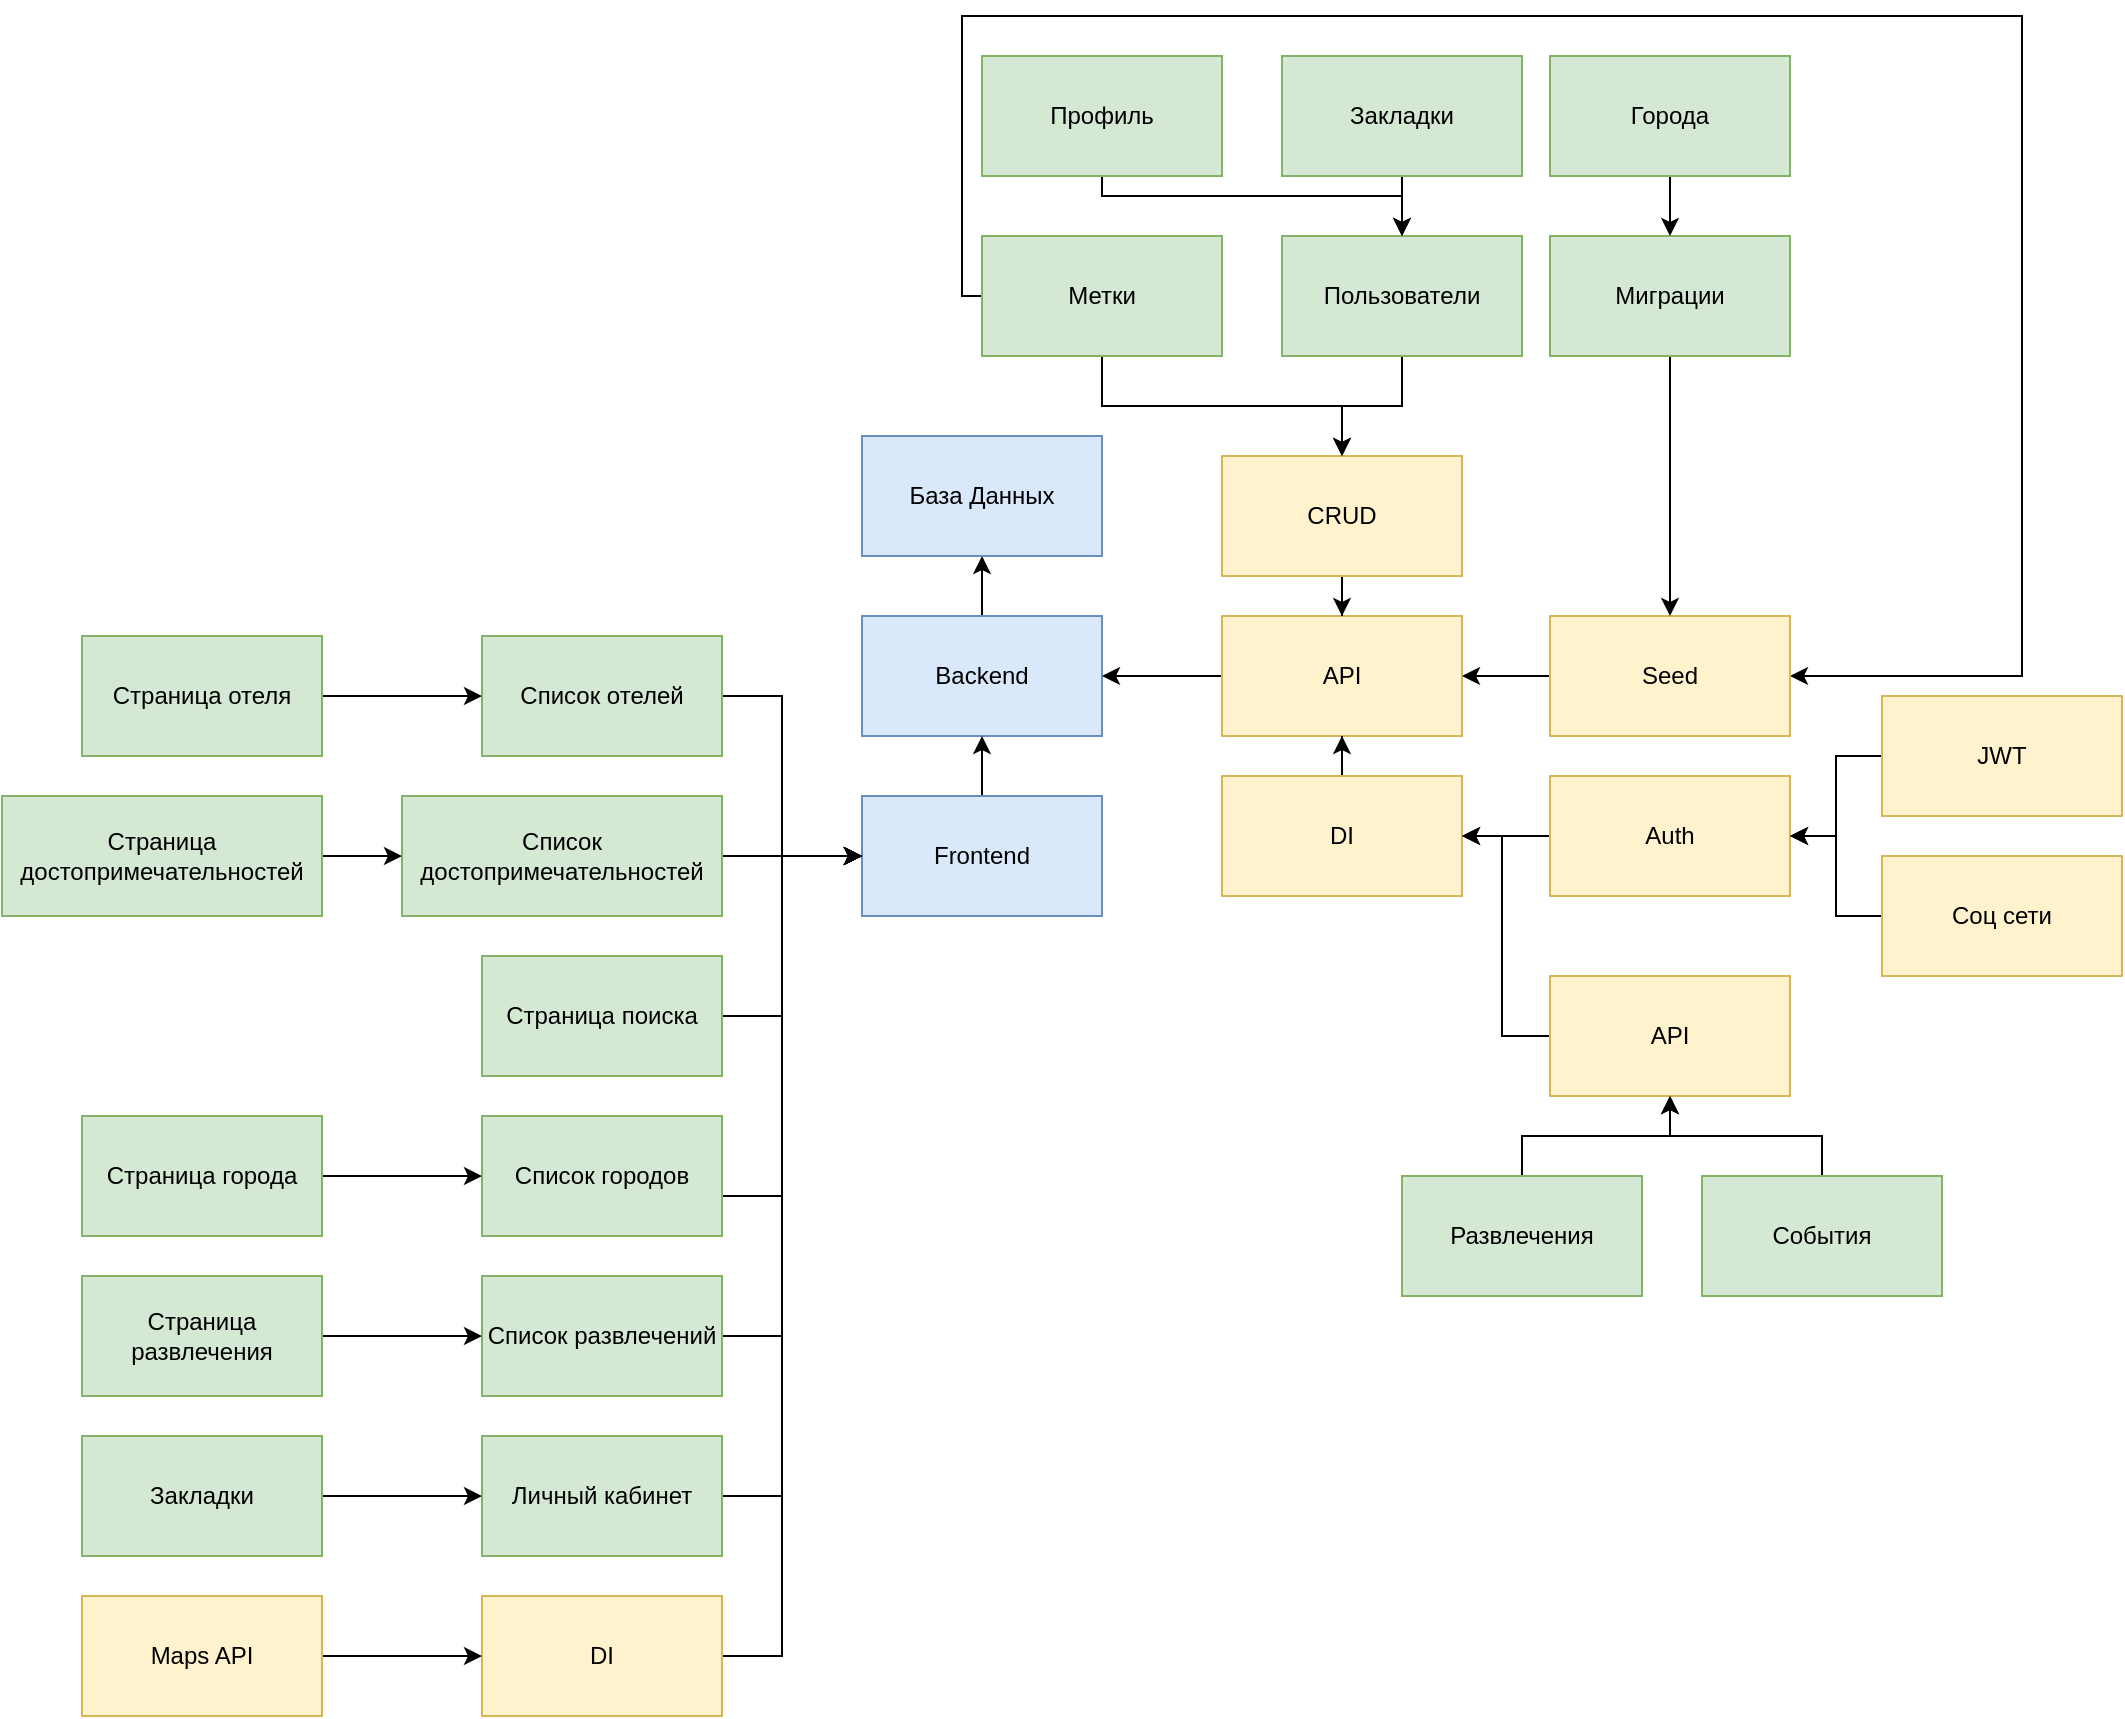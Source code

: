 <mxfile version="22.1.15" type="google">
  <diagram name="Страница — 1" id="rSU07ZfHDkdgs5YKoL3I">
    <mxGraphModel grid="1" page="1" gridSize="10" guides="1" tooltips="1" connect="1" arrows="1" fold="1" pageScale="1" pageWidth="827" pageHeight="1169" math="0" shadow="0">
      <root>
        <mxCell id="0" />
        <mxCell id="1" parent="0" />
        <mxCell id="i9-2Ix0mpOBXuGdOMsP1-31" style="edgeStyle=orthogonalEdgeStyle;rounded=0;orthogonalLoop=1;jettySize=auto;html=1;" edge="1" parent="1" source="i9-2Ix0mpOBXuGdOMsP1-1" target="i9-2Ix0mpOBXuGdOMsP1-30">
          <mxGeometry relative="1" as="geometry" />
        </mxCell>
        <mxCell id="i9-2Ix0mpOBXuGdOMsP1-1" value="Backend" style="rounded=0;whiteSpace=wrap;html=1;fillColor=#dae8fc;strokeColor=#6c8ebf;" vertex="1" parent="1">
          <mxGeometry x="10" y="360" width="120" height="60" as="geometry" />
        </mxCell>
        <mxCell id="i9-2Ix0mpOBXuGdOMsP1-3" style="edgeStyle=orthogonalEdgeStyle;rounded=0;orthogonalLoop=1;jettySize=auto;html=1;" edge="1" parent="1" source="i9-2Ix0mpOBXuGdOMsP1-2" target="i9-2Ix0mpOBXuGdOMsP1-1">
          <mxGeometry relative="1" as="geometry" />
        </mxCell>
        <mxCell id="i9-2Ix0mpOBXuGdOMsP1-2" value="API" style="rounded=0;whiteSpace=wrap;html=1;fillColor=#fff2cc;strokeColor=#d6b656;" vertex="1" parent="1">
          <mxGeometry x="190" y="360" width="120" height="60" as="geometry" />
        </mxCell>
        <mxCell id="i9-2Ix0mpOBXuGdOMsP1-5" style="edgeStyle=orthogonalEdgeStyle;rounded=0;orthogonalLoop=1;jettySize=auto;html=1;" edge="1" parent="1" source="i9-2Ix0mpOBXuGdOMsP1-4" target="i9-2Ix0mpOBXuGdOMsP1-2">
          <mxGeometry relative="1" as="geometry" />
        </mxCell>
        <mxCell id="i9-2Ix0mpOBXuGdOMsP1-4" value="CRUD" style="rounded=0;whiteSpace=wrap;html=1;fillColor=#fff2cc;strokeColor=#d6b656;" vertex="1" parent="1">
          <mxGeometry x="190" y="280" width="120" height="60" as="geometry" />
        </mxCell>
        <mxCell id="i9-2Ix0mpOBXuGdOMsP1-7" style="edgeStyle=orthogonalEdgeStyle;rounded=0;orthogonalLoop=1;jettySize=auto;html=1;" edge="1" parent="1" source="i9-2Ix0mpOBXuGdOMsP1-6" target="i9-2Ix0mpOBXuGdOMsP1-4">
          <mxGeometry relative="1" as="geometry" />
        </mxCell>
        <mxCell id="i9-2Ix0mpOBXuGdOMsP1-76" style="edgeStyle=orthogonalEdgeStyle;rounded=0;orthogonalLoop=1;jettySize=auto;html=1;entryX=1;entryY=0.5;entryDx=0;entryDy=0;" edge="1" parent="1" source="i9-2Ix0mpOBXuGdOMsP1-6" target="i9-2Ix0mpOBXuGdOMsP1-12">
          <mxGeometry relative="1" as="geometry">
            <Array as="points">
              <mxPoint x="60" y="200" />
              <mxPoint x="60" y="60" />
              <mxPoint x="590" y="60" />
              <mxPoint x="590" y="390" />
            </Array>
          </mxGeometry>
        </mxCell>
        <mxCell id="i9-2Ix0mpOBXuGdOMsP1-6" value="Метки" style="rounded=0;whiteSpace=wrap;html=1;fillColor=#d5e8d4;strokeColor=#82b366;" vertex="1" parent="1">
          <mxGeometry x="70" y="170" width="120" height="60" as="geometry" />
        </mxCell>
        <mxCell id="i9-2Ix0mpOBXuGdOMsP1-9" style="edgeStyle=orthogonalEdgeStyle;rounded=0;orthogonalLoop=1;jettySize=auto;html=1;" edge="1" parent="1" source="i9-2Ix0mpOBXuGdOMsP1-8" target="i9-2Ix0mpOBXuGdOMsP1-4">
          <mxGeometry relative="1" as="geometry" />
        </mxCell>
        <mxCell id="i9-2Ix0mpOBXuGdOMsP1-8" value="Пользователи" style="rounded=0;whiteSpace=wrap;html=1;fillColor=#d5e8d4;strokeColor=#82b366;" vertex="1" parent="1">
          <mxGeometry x="220" y="170" width="120" height="60" as="geometry" />
        </mxCell>
        <mxCell id="i9-2Ix0mpOBXuGdOMsP1-11" style="edgeStyle=orthogonalEdgeStyle;rounded=0;orthogonalLoop=1;jettySize=auto;html=1;" edge="1" parent="1" source="i9-2Ix0mpOBXuGdOMsP1-10" target="i9-2Ix0mpOBXuGdOMsP1-8">
          <mxGeometry relative="1" as="geometry" />
        </mxCell>
        <mxCell id="i9-2Ix0mpOBXuGdOMsP1-10" value="Закладки" style="rounded=0;whiteSpace=wrap;html=1;fillColor=#d5e8d4;strokeColor=#82b366;" vertex="1" parent="1">
          <mxGeometry x="220" y="80" width="120" height="60" as="geometry" />
        </mxCell>
        <mxCell id="i9-2Ix0mpOBXuGdOMsP1-13" style="edgeStyle=orthogonalEdgeStyle;rounded=0;orthogonalLoop=1;jettySize=auto;html=1;entryX=1;entryY=0.5;entryDx=0;entryDy=0;" edge="1" parent="1" source="i9-2Ix0mpOBXuGdOMsP1-12" target="i9-2Ix0mpOBXuGdOMsP1-2">
          <mxGeometry relative="1" as="geometry" />
        </mxCell>
        <mxCell id="i9-2Ix0mpOBXuGdOMsP1-12" value="Seed" style="rounded=0;whiteSpace=wrap;html=1;fillColor=#fff2cc;strokeColor=#d6b656;" vertex="1" parent="1">
          <mxGeometry x="354" y="360" width="120" height="60" as="geometry" />
        </mxCell>
        <mxCell id="i9-2Ix0mpOBXuGdOMsP1-15" style="edgeStyle=orthogonalEdgeStyle;rounded=0;orthogonalLoop=1;jettySize=auto;html=1;" edge="1" parent="1" source="i9-2Ix0mpOBXuGdOMsP1-14" target="i9-2Ix0mpOBXuGdOMsP1-12">
          <mxGeometry relative="1" as="geometry" />
        </mxCell>
        <mxCell id="i9-2Ix0mpOBXuGdOMsP1-14" value="Миграции" style="rounded=0;whiteSpace=wrap;html=1;fillColor=#d5e8d4;strokeColor=#82b366;" vertex="1" parent="1">
          <mxGeometry x="354" y="170" width="120" height="60" as="geometry" />
        </mxCell>
        <mxCell id="i9-2Ix0mpOBXuGdOMsP1-17" style="edgeStyle=orthogonalEdgeStyle;rounded=0;orthogonalLoop=1;jettySize=auto;html=1;" edge="1" parent="1" source="i9-2Ix0mpOBXuGdOMsP1-16" target="i9-2Ix0mpOBXuGdOMsP1-14">
          <mxGeometry relative="1" as="geometry" />
        </mxCell>
        <mxCell id="i9-2Ix0mpOBXuGdOMsP1-16" value="Города" style="rounded=0;whiteSpace=wrap;html=1;fillColor=#d5e8d4;strokeColor=#82b366;" vertex="1" parent="1">
          <mxGeometry x="354" y="80" width="120" height="60" as="geometry" />
        </mxCell>
        <mxCell id="i9-2Ix0mpOBXuGdOMsP1-19" style="edgeStyle=orthogonalEdgeStyle;rounded=0;orthogonalLoop=1;jettySize=auto;html=1;entryX=0.5;entryY=1;entryDx=0;entryDy=0;" edge="1" parent="1" source="i9-2Ix0mpOBXuGdOMsP1-18" target="i9-2Ix0mpOBXuGdOMsP1-2">
          <mxGeometry relative="1" as="geometry" />
        </mxCell>
        <mxCell id="i9-2Ix0mpOBXuGdOMsP1-18" value="DI" style="rounded=0;whiteSpace=wrap;html=1;fillColor=#fff2cc;strokeColor=#d6b656;" vertex="1" parent="1">
          <mxGeometry x="190" y="440" width="120" height="60" as="geometry" />
        </mxCell>
        <mxCell id="i9-2Ix0mpOBXuGdOMsP1-21" style="edgeStyle=orthogonalEdgeStyle;rounded=0;orthogonalLoop=1;jettySize=auto;html=1;entryX=1;entryY=0.5;entryDx=0;entryDy=0;" edge="1" parent="1" source="i9-2Ix0mpOBXuGdOMsP1-20" target="i9-2Ix0mpOBXuGdOMsP1-18">
          <mxGeometry relative="1" as="geometry">
            <Array as="points">
              <mxPoint x="330" y="570" />
              <mxPoint x="330" y="470" />
            </Array>
          </mxGeometry>
        </mxCell>
        <mxCell id="i9-2Ix0mpOBXuGdOMsP1-20" value="API" style="rounded=0;whiteSpace=wrap;html=1;fillColor=#fff2cc;strokeColor=#d6b656;" vertex="1" parent="1">
          <mxGeometry x="354" y="540" width="120" height="60" as="geometry" />
        </mxCell>
        <mxCell id="i9-2Ix0mpOBXuGdOMsP1-25" style="edgeStyle=orthogonalEdgeStyle;rounded=0;orthogonalLoop=1;jettySize=auto;html=1;" edge="1" parent="1" source="i9-2Ix0mpOBXuGdOMsP1-22" target="i9-2Ix0mpOBXuGdOMsP1-20">
          <mxGeometry relative="1" as="geometry" />
        </mxCell>
        <mxCell id="i9-2Ix0mpOBXuGdOMsP1-22" value="События" style="rounded=0;whiteSpace=wrap;html=1;fillColor=#d5e8d4;strokeColor=#82b366;" vertex="1" parent="1">
          <mxGeometry x="430" y="640" width="120" height="60" as="geometry" />
        </mxCell>
        <mxCell id="i9-2Ix0mpOBXuGdOMsP1-24" style="edgeStyle=orthogonalEdgeStyle;rounded=0;orthogonalLoop=1;jettySize=auto;html=1;" edge="1" parent="1" source="i9-2Ix0mpOBXuGdOMsP1-23" target="i9-2Ix0mpOBXuGdOMsP1-20">
          <mxGeometry relative="1" as="geometry" />
        </mxCell>
        <mxCell id="i9-2Ix0mpOBXuGdOMsP1-23" value="Развлечения" style="rounded=0;whiteSpace=wrap;html=1;fillColor=#d5e8d4;strokeColor=#82b366;" vertex="1" parent="1">
          <mxGeometry x="280" y="640" width="120" height="60" as="geometry" />
        </mxCell>
        <mxCell id="i9-2Ix0mpOBXuGdOMsP1-27" style="edgeStyle=orthogonalEdgeStyle;rounded=0;orthogonalLoop=1;jettySize=auto;html=1;entryX=0.5;entryY=0;entryDx=0;entryDy=0;" edge="1" parent="1" source="i9-2Ix0mpOBXuGdOMsP1-26" target="i9-2Ix0mpOBXuGdOMsP1-8">
          <mxGeometry relative="1" as="geometry">
            <Array as="points">
              <mxPoint x="130" y="150" />
              <mxPoint x="280" y="150" />
            </Array>
          </mxGeometry>
        </mxCell>
        <mxCell id="i9-2Ix0mpOBXuGdOMsP1-26" value="Профиль" style="rounded=0;whiteSpace=wrap;html=1;fillColor=#d5e8d4;strokeColor=#82b366;" vertex="1" parent="1">
          <mxGeometry x="70" y="80" width="120" height="60" as="geometry" />
        </mxCell>
        <mxCell id="i9-2Ix0mpOBXuGdOMsP1-32" style="edgeStyle=orthogonalEdgeStyle;rounded=0;orthogonalLoop=1;jettySize=auto;html=1;" edge="1" parent="1" source="i9-2Ix0mpOBXuGdOMsP1-28" target="i9-2Ix0mpOBXuGdOMsP1-1">
          <mxGeometry relative="1" as="geometry" />
        </mxCell>
        <mxCell id="i9-2Ix0mpOBXuGdOMsP1-28" value="Frontend" style="rounded=0;whiteSpace=wrap;html=1;fillColor=#dae8fc;strokeColor=#6c8ebf;" vertex="1" parent="1">
          <mxGeometry x="10" y="450" width="120" height="60" as="geometry" />
        </mxCell>
        <mxCell id="i9-2Ix0mpOBXuGdOMsP1-30" value="База Данных" style="rounded=0;whiteSpace=wrap;html=1;fillColor=#dae8fc;strokeColor=#6c8ebf;" vertex="1" parent="1">
          <mxGeometry x="10" y="270" width="120" height="60" as="geometry" />
        </mxCell>
        <mxCell id="i9-2Ix0mpOBXuGdOMsP1-34" style="edgeStyle=orthogonalEdgeStyle;rounded=0;orthogonalLoop=1;jettySize=auto;html=1;" edge="1" parent="1" source="i9-2Ix0mpOBXuGdOMsP1-33" target="i9-2Ix0mpOBXuGdOMsP1-28">
          <mxGeometry relative="1" as="geometry">
            <Array as="points">
              <mxPoint x="-30" y="800" />
              <mxPoint x="-30" y="480" />
            </Array>
          </mxGeometry>
        </mxCell>
        <mxCell id="i9-2Ix0mpOBXuGdOMsP1-33" value="Личный кабинет" style="rounded=0;whiteSpace=wrap;html=1;fillColor=#d5e8d4;strokeColor=#82b366;" vertex="1" parent="1">
          <mxGeometry x="-180" y="770" width="120" height="60" as="geometry" />
        </mxCell>
        <mxCell id="i9-2Ix0mpOBXuGdOMsP1-36" style="edgeStyle=orthogonalEdgeStyle;rounded=0;orthogonalLoop=1;jettySize=auto;html=1;" edge="1" parent="1" source="i9-2Ix0mpOBXuGdOMsP1-35" target="i9-2Ix0mpOBXuGdOMsP1-33">
          <mxGeometry relative="1" as="geometry" />
        </mxCell>
        <mxCell id="i9-2Ix0mpOBXuGdOMsP1-35" value="Закладки" style="rounded=0;whiteSpace=wrap;html=1;fillColor=#d5e8d4;strokeColor=#82b366;" vertex="1" parent="1">
          <mxGeometry x="-380" y="770" width="120" height="60" as="geometry" />
        </mxCell>
        <mxCell id="qcDxeUU6vGRo2KfYjW25-2" style="edgeStyle=orthogonalEdgeStyle;rounded=0;orthogonalLoop=1;jettySize=auto;html=1;entryX=0;entryY=0.5;entryDx=0;entryDy=0;" edge="1" parent="1" source="i9-2Ix0mpOBXuGdOMsP1-37" target="i9-2Ix0mpOBXuGdOMsP1-28">
          <mxGeometry relative="1" as="geometry">
            <Array as="points">
              <mxPoint x="-30" y="650" />
              <mxPoint x="-30" y="480" />
            </Array>
          </mxGeometry>
        </mxCell>
        <mxCell id="i9-2Ix0mpOBXuGdOMsP1-37" value="Список городов" style="rounded=0;whiteSpace=wrap;html=1;fillColor=#d5e8d4;strokeColor=#82b366;" vertex="1" parent="1">
          <mxGeometry x="-180" y="610" width="120" height="60" as="geometry" />
        </mxCell>
        <mxCell id="i9-2Ix0mpOBXuGdOMsP1-43" style="edgeStyle=orthogonalEdgeStyle;rounded=0;orthogonalLoop=1;jettySize=auto;html=1;entryX=0;entryY=0.5;entryDx=0;entryDy=0;" edge="1" parent="1" source="i9-2Ix0mpOBXuGdOMsP1-42" target="i9-2Ix0mpOBXuGdOMsP1-37">
          <mxGeometry relative="1" as="geometry" />
        </mxCell>
        <mxCell id="i9-2Ix0mpOBXuGdOMsP1-42" value="Страница города" style="rounded=0;whiteSpace=wrap;html=1;fillColor=#d5e8d4;strokeColor=#82b366;" vertex="1" parent="1">
          <mxGeometry x="-380" y="610" width="120" height="60" as="geometry" />
        </mxCell>
        <mxCell id="i9-2Ix0mpOBXuGdOMsP1-45" style="edgeStyle=orthogonalEdgeStyle;rounded=0;orthogonalLoop=1;jettySize=auto;html=1;" edge="1" parent="1" source="i9-2Ix0mpOBXuGdOMsP1-44" target="i9-2Ix0mpOBXuGdOMsP1-28">
          <mxGeometry relative="1" as="geometry" />
        </mxCell>
        <mxCell id="i9-2Ix0mpOBXuGdOMsP1-44" value="Список достопримечательностей" style="rounded=0;whiteSpace=wrap;html=1;fillColor=#d5e8d4;strokeColor=#82b366;" vertex="1" parent="1">
          <mxGeometry x="-220" y="450" width="160" height="60" as="geometry" />
        </mxCell>
        <mxCell id="i9-2Ix0mpOBXuGdOMsP1-47" style="edgeStyle=orthogonalEdgeStyle;rounded=0;orthogonalLoop=1;jettySize=auto;html=1;" edge="1" parent="1" source="i9-2Ix0mpOBXuGdOMsP1-46" target="i9-2Ix0mpOBXuGdOMsP1-44">
          <mxGeometry relative="1" as="geometry" />
        </mxCell>
        <mxCell id="i9-2Ix0mpOBXuGdOMsP1-46" value="Страница достопримечательностей" style="rounded=0;whiteSpace=wrap;html=1;fillColor=#d5e8d4;strokeColor=#82b366;" vertex="1" parent="1">
          <mxGeometry x="-420" y="450" width="160" height="60" as="geometry" />
        </mxCell>
        <mxCell id="qcDxeUU6vGRo2KfYjW25-3" style="edgeStyle=orthogonalEdgeStyle;rounded=0;orthogonalLoop=1;jettySize=auto;html=1;entryX=0;entryY=0.5;entryDx=0;entryDy=0;" edge="1" parent="1" source="i9-2Ix0mpOBXuGdOMsP1-48" target="i9-2Ix0mpOBXuGdOMsP1-28">
          <mxGeometry relative="1" as="geometry">
            <Array as="points">
              <mxPoint x="-30" y="400" />
              <mxPoint x="-30" y="480" />
            </Array>
          </mxGeometry>
        </mxCell>
        <mxCell id="i9-2Ix0mpOBXuGdOMsP1-48" value="Список отелей" style="rounded=0;whiteSpace=wrap;html=1;fillColor=#d5e8d4;strokeColor=#82b366;" vertex="1" parent="1">
          <mxGeometry x="-180" y="370" width="120" height="60" as="geometry" />
        </mxCell>
        <mxCell id="i9-2Ix0mpOBXuGdOMsP1-51" style="edgeStyle=orthogonalEdgeStyle;rounded=0;orthogonalLoop=1;jettySize=auto;html=1;" edge="1" parent="1" source="i9-2Ix0mpOBXuGdOMsP1-50" target="i9-2Ix0mpOBXuGdOMsP1-48">
          <mxGeometry relative="1" as="geometry" />
        </mxCell>
        <mxCell id="i9-2Ix0mpOBXuGdOMsP1-50" value="Страница отеля" style="rounded=0;whiteSpace=wrap;html=1;fillColor=#d5e8d4;strokeColor=#82b366;" vertex="1" parent="1">
          <mxGeometry x="-380" y="370" width="120" height="60" as="geometry" />
        </mxCell>
        <mxCell id="i9-2Ix0mpOBXuGdOMsP1-53" style="edgeStyle=orthogonalEdgeStyle;rounded=0;orthogonalLoop=1;jettySize=auto;html=1;entryX=0;entryY=0.5;entryDx=0;entryDy=0;" edge="1" parent="1" source="i9-2Ix0mpOBXuGdOMsP1-52" target="i9-2Ix0mpOBXuGdOMsP1-28">
          <mxGeometry relative="1" as="geometry">
            <Array as="points">
              <mxPoint x="-30" y="720" />
              <mxPoint x="-30" y="480" />
            </Array>
          </mxGeometry>
        </mxCell>
        <mxCell id="i9-2Ix0mpOBXuGdOMsP1-52" value="Список развлечений" style="rounded=0;whiteSpace=wrap;html=1;fillColor=#d5e8d4;strokeColor=#82b366;" vertex="1" parent="1">
          <mxGeometry x="-180" y="690" width="120" height="60" as="geometry" />
        </mxCell>
        <mxCell id="i9-2Ix0mpOBXuGdOMsP1-55" style="edgeStyle=orthogonalEdgeStyle;rounded=0;orthogonalLoop=1;jettySize=auto;html=1;" edge="1" parent="1" source="i9-2Ix0mpOBXuGdOMsP1-54" target="i9-2Ix0mpOBXuGdOMsP1-52">
          <mxGeometry relative="1" as="geometry" />
        </mxCell>
        <mxCell id="i9-2Ix0mpOBXuGdOMsP1-54" value="Страница развлечения" style="rounded=0;whiteSpace=wrap;html=1;fillColor=#d5e8d4;strokeColor=#82b366;" vertex="1" parent="1">
          <mxGeometry x="-380" y="690" width="120" height="60" as="geometry" />
        </mxCell>
        <mxCell id="i9-2Ix0mpOBXuGdOMsP1-58" style="edgeStyle=orthogonalEdgeStyle;rounded=0;orthogonalLoop=1;jettySize=auto;html=1;entryX=0;entryY=0.5;entryDx=0;entryDy=0;" edge="1" parent="1" source="i9-2Ix0mpOBXuGdOMsP1-57" target="i9-2Ix0mpOBXuGdOMsP1-28">
          <mxGeometry relative="1" as="geometry">
            <Array as="points">
              <mxPoint x="-30" y="480" />
            </Array>
          </mxGeometry>
        </mxCell>
        <mxCell id="i9-2Ix0mpOBXuGdOMsP1-57" value="DI" style="rounded=0;whiteSpace=wrap;html=1;fillColor=#fff2cc;strokeColor=#d6b656;" vertex="1" parent="1">
          <mxGeometry x="-180" y="850" width="120" height="60" as="geometry" />
        </mxCell>
        <mxCell id="qcDxeUU6vGRo2KfYjW25-4" style="edgeStyle=orthogonalEdgeStyle;rounded=0;orthogonalLoop=1;jettySize=auto;html=1;entryX=0;entryY=0.5;entryDx=0;entryDy=0;" edge="1" parent="1" source="i9-2Ix0mpOBXuGdOMsP1-59" target="i9-2Ix0mpOBXuGdOMsP1-57">
          <mxGeometry relative="1" as="geometry" />
        </mxCell>
        <mxCell id="i9-2Ix0mpOBXuGdOMsP1-59" value="Maps API" style="rounded=0;whiteSpace=wrap;html=1;fillColor=#fff2cc;strokeColor=#d6b656;" vertex="1" parent="1">
          <mxGeometry x="-380" y="850" width="120" height="60" as="geometry" />
        </mxCell>
        <mxCell id="i9-2Ix0mpOBXuGdOMsP1-67" style="edgeStyle=orthogonalEdgeStyle;rounded=0;orthogonalLoop=1;jettySize=auto;html=1;" edge="1" parent="1" source="i9-2Ix0mpOBXuGdOMsP1-63" target="i9-2Ix0mpOBXuGdOMsP1-18">
          <mxGeometry relative="1" as="geometry" />
        </mxCell>
        <mxCell id="i9-2Ix0mpOBXuGdOMsP1-63" value="Auth" style="rounded=0;whiteSpace=wrap;html=1;fillColor=#fff2cc;strokeColor=#d6b656;" vertex="1" parent="1">
          <mxGeometry x="354" y="440" width="120" height="60" as="geometry" />
        </mxCell>
        <mxCell id="i9-2Ix0mpOBXuGdOMsP1-68" style="edgeStyle=orthogonalEdgeStyle;rounded=0;orthogonalLoop=1;jettySize=auto;html=1;entryX=1;entryY=0.5;entryDx=0;entryDy=0;" edge="1" parent="1" source="i9-2Ix0mpOBXuGdOMsP1-65" target="i9-2Ix0mpOBXuGdOMsP1-63">
          <mxGeometry relative="1" as="geometry" />
        </mxCell>
        <mxCell id="i9-2Ix0mpOBXuGdOMsP1-65" value="Соц сети" style="rounded=0;whiteSpace=wrap;html=1;fillColor=#fff2cc;strokeColor=#d6b656;" vertex="1" parent="1">
          <mxGeometry x="520" y="480" width="120" height="60" as="geometry" />
        </mxCell>
        <mxCell id="i9-2Ix0mpOBXuGdOMsP1-70" style="edgeStyle=orthogonalEdgeStyle;rounded=0;orthogonalLoop=1;jettySize=auto;html=1;" edge="1" parent="1" source="i9-2Ix0mpOBXuGdOMsP1-69" target="i9-2Ix0mpOBXuGdOMsP1-63">
          <mxGeometry relative="1" as="geometry" />
        </mxCell>
        <mxCell id="i9-2Ix0mpOBXuGdOMsP1-69" value="JWT" style="rounded=0;whiteSpace=wrap;html=1;fillColor=#fff2cc;strokeColor=#d6b656;" vertex="1" parent="1">
          <mxGeometry x="520" y="400" width="120" height="60" as="geometry" />
        </mxCell>
        <mxCell id="i9-2Ix0mpOBXuGdOMsP1-72" style="edgeStyle=orthogonalEdgeStyle;rounded=0;orthogonalLoop=1;jettySize=auto;html=1;entryX=0;entryY=0.5;entryDx=0;entryDy=0;" edge="1" parent="1" source="i9-2Ix0mpOBXuGdOMsP1-71" target="i9-2Ix0mpOBXuGdOMsP1-28">
          <mxGeometry relative="1" as="geometry">
            <Array as="points">
              <mxPoint x="-30" y="560" />
              <mxPoint x="-30" y="480" />
            </Array>
          </mxGeometry>
        </mxCell>
        <mxCell id="i9-2Ix0mpOBXuGdOMsP1-71" value="Страница поиска" style="rounded=0;whiteSpace=wrap;html=1;fillColor=#d5e8d4;strokeColor=#82b366;" vertex="1" parent="1">
          <mxGeometry x="-180" y="530" width="120" height="60" as="geometry" />
        </mxCell>
      </root>
    </mxGraphModel>
  </diagram>
</mxfile>
